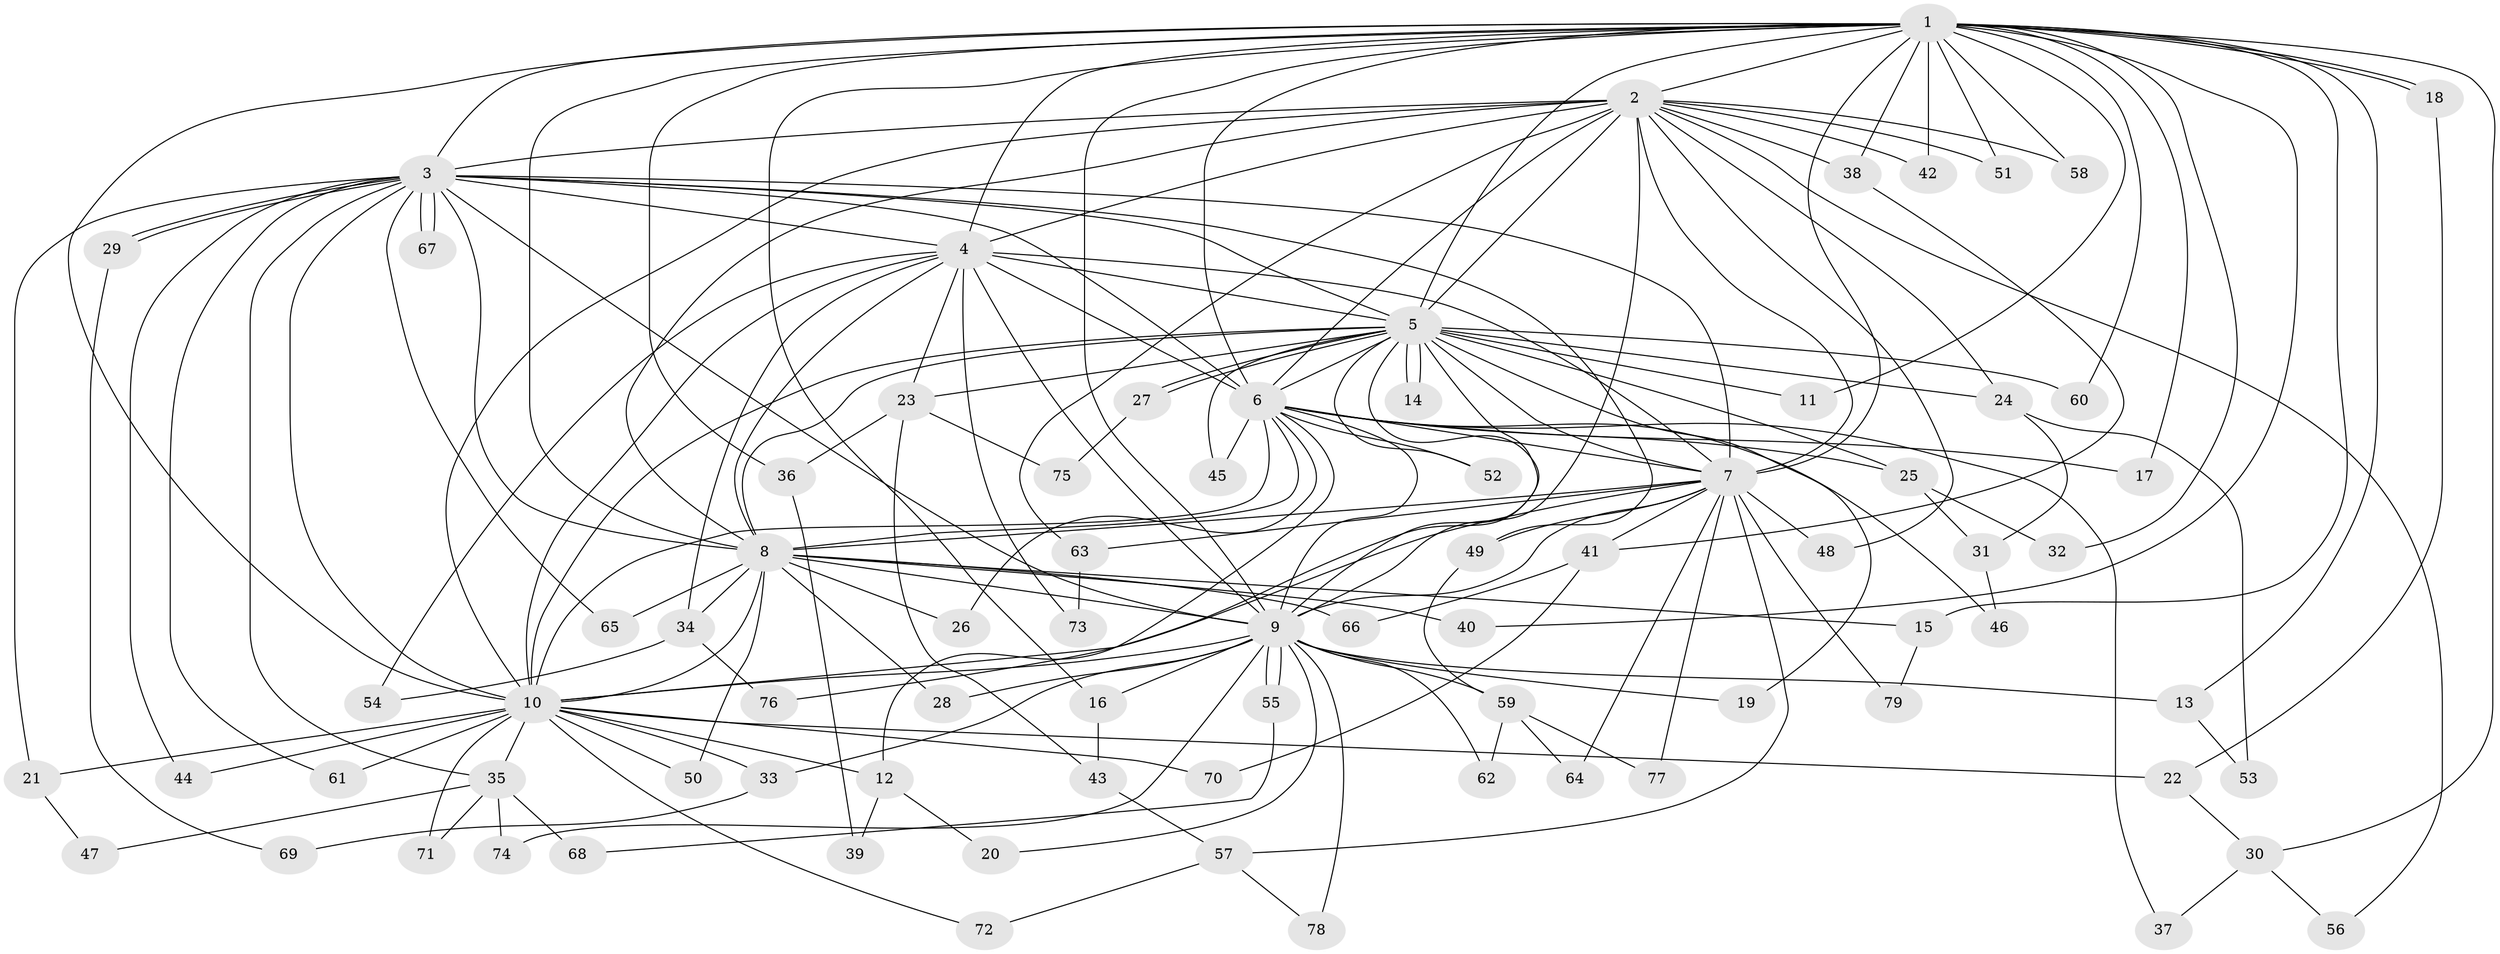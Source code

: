 // coarse degree distribution, {21: 0.05128205128205128, 17: 0.05128205128205128, 10: 0.02564102564102564, 14: 0.02564102564102564, 13: 0.02564102564102564, 12: 0.02564102564102564, 15: 0.05128205128205128, 2: 0.46153846153846156, 3: 0.20512820512820512, 4: 0.05128205128205128, 5: 0.02564102564102564}
// Generated by graph-tools (version 1.1) at 2025/17/03/04/25 18:17:15]
// undirected, 79 vertices, 183 edges
graph export_dot {
graph [start="1"]
  node [color=gray90,style=filled];
  1;
  2;
  3;
  4;
  5;
  6;
  7;
  8;
  9;
  10;
  11;
  12;
  13;
  14;
  15;
  16;
  17;
  18;
  19;
  20;
  21;
  22;
  23;
  24;
  25;
  26;
  27;
  28;
  29;
  30;
  31;
  32;
  33;
  34;
  35;
  36;
  37;
  38;
  39;
  40;
  41;
  42;
  43;
  44;
  45;
  46;
  47;
  48;
  49;
  50;
  51;
  52;
  53;
  54;
  55;
  56;
  57;
  58;
  59;
  60;
  61;
  62;
  63;
  64;
  65;
  66;
  67;
  68;
  69;
  70;
  71;
  72;
  73;
  74;
  75;
  76;
  77;
  78;
  79;
  1 -- 2;
  1 -- 3;
  1 -- 4;
  1 -- 5;
  1 -- 6;
  1 -- 7;
  1 -- 8;
  1 -- 9;
  1 -- 10;
  1 -- 11;
  1 -- 13;
  1 -- 15;
  1 -- 16;
  1 -- 17;
  1 -- 18;
  1 -- 18;
  1 -- 30;
  1 -- 32;
  1 -- 36;
  1 -- 38;
  1 -- 40;
  1 -- 42;
  1 -- 51;
  1 -- 58;
  1 -- 60;
  2 -- 3;
  2 -- 4;
  2 -- 5;
  2 -- 6;
  2 -- 7;
  2 -- 8;
  2 -- 9;
  2 -- 10;
  2 -- 24;
  2 -- 38;
  2 -- 42;
  2 -- 48;
  2 -- 51;
  2 -- 56;
  2 -- 58;
  2 -- 63;
  3 -- 4;
  3 -- 5;
  3 -- 6;
  3 -- 7;
  3 -- 8;
  3 -- 9;
  3 -- 10;
  3 -- 21;
  3 -- 29;
  3 -- 29;
  3 -- 35;
  3 -- 44;
  3 -- 49;
  3 -- 61;
  3 -- 65;
  3 -- 67;
  3 -- 67;
  4 -- 5;
  4 -- 6;
  4 -- 7;
  4 -- 8;
  4 -- 9;
  4 -- 10;
  4 -- 23;
  4 -- 34;
  4 -- 54;
  4 -- 73;
  5 -- 6;
  5 -- 7;
  5 -- 8;
  5 -- 9;
  5 -- 10;
  5 -- 11;
  5 -- 14;
  5 -- 14;
  5 -- 19;
  5 -- 23;
  5 -- 24;
  5 -- 25;
  5 -- 27;
  5 -- 27;
  5 -- 45;
  5 -- 52;
  5 -- 60;
  5 -- 76;
  6 -- 7;
  6 -- 8;
  6 -- 9;
  6 -- 10;
  6 -- 12;
  6 -- 17;
  6 -- 25;
  6 -- 26;
  6 -- 37;
  6 -- 45;
  6 -- 46;
  6 -- 52;
  7 -- 8;
  7 -- 9;
  7 -- 10;
  7 -- 41;
  7 -- 48;
  7 -- 49;
  7 -- 57;
  7 -- 63;
  7 -- 64;
  7 -- 77;
  7 -- 79;
  8 -- 9;
  8 -- 10;
  8 -- 15;
  8 -- 26;
  8 -- 28;
  8 -- 34;
  8 -- 40;
  8 -- 50;
  8 -- 65;
  8 -- 66;
  9 -- 10;
  9 -- 13;
  9 -- 16;
  9 -- 19;
  9 -- 20;
  9 -- 28;
  9 -- 33;
  9 -- 55;
  9 -- 55;
  9 -- 59;
  9 -- 62;
  9 -- 74;
  9 -- 78;
  10 -- 12;
  10 -- 21;
  10 -- 22;
  10 -- 33;
  10 -- 35;
  10 -- 44;
  10 -- 50;
  10 -- 61;
  10 -- 70;
  10 -- 71;
  10 -- 72;
  12 -- 20;
  12 -- 39;
  13 -- 53;
  15 -- 79;
  16 -- 43;
  18 -- 22;
  21 -- 47;
  22 -- 30;
  23 -- 36;
  23 -- 43;
  23 -- 75;
  24 -- 31;
  24 -- 53;
  25 -- 31;
  25 -- 32;
  27 -- 75;
  29 -- 69;
  30 -- 37;
  30 -- 56;
  31 -- 46;
  33 -- 69;
  34 -- 54;
  34 -- 76;
  35 -- 47;
  35 -- 68;
  35 -- 71;
  35 -- 74;
  36 -- 39;
  38 -- 41;
  41 -- 66;
  41 -- 70;
  43 -- 57;
  49 -- 59;
  55 -- 68;
  57 -- 72;
  57 -- 78;
  59 -- 62;
  59 -- 64;
  59 -- 77;
  63 -- 73;
}
